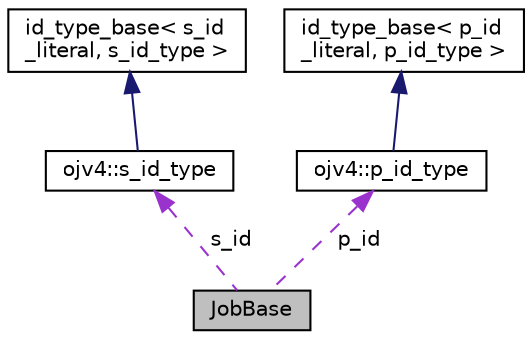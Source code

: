 digraph "JobBase"
{
 // LATEX_PDF_SIZE
  edge [fontname="Helvetica",fontsize="10",labelfontname="Helvetica",labelfontsize="10"];
  node [fontname="Helvetica",fontsize="10",shape=record];
  Node2 [label="JobBase",height=0.2,width=0.4,color="black", fillcolor="grey75", style="filled", fontcolor="black",tooltip="JudgeJob 与 UpdateJob 的基类， 存有 Job的基本信息，并规定了所有 Job 必须遵循的函数接口。"];
  Node3 -> Node2 [dir="back",color="darkorchid3",fontsize="10",style="dashed",label=" s_id" ,fontname="Helvetica"];
  Node3 [label="ojv4::s_id_type",height=0.2,width=0.4,color="black", fillcolor="white", style="filled",URL="$structojv4_1_1s__id__type.html",tooltip=" "];
  Node4 -> Node3 [dir="back",color="midnightblue",fontsize="10",style="solid",fontname="Helvetica"];
  Node4 [label="id_type_base\< s_id\l_literal, s_id_type \>",height=0.2,width=0.4,color="black", fillcolor="white", style="filled",URL="$classid__type__base.html",tooltip=" "];
  Node5 -> Node2 [dir="back",color="darkorchid3",fontsize="10",style="dashed",label=" p_id" ,fontname="Helvetica"];
  Node5 [label="ojv4::p_id_type",height=0.2,width=0.4,color="black", fillcolor="white", style="filled",URL="$structojv4_1_1p__id__type.html",tooltip=" "];
  Node6 -> Node5 [dir="back",color="midnightblue",fontsize="10",style="solid",fontname="Helvetica"];
  Node6 [label="id_type_base\< p_id\l_literal, p_id_type \>",height=0.2,width=0.4,color="black", fillcolor="white", style="filled",URL="$classid__type__base.html",tooltip=" "];
}
